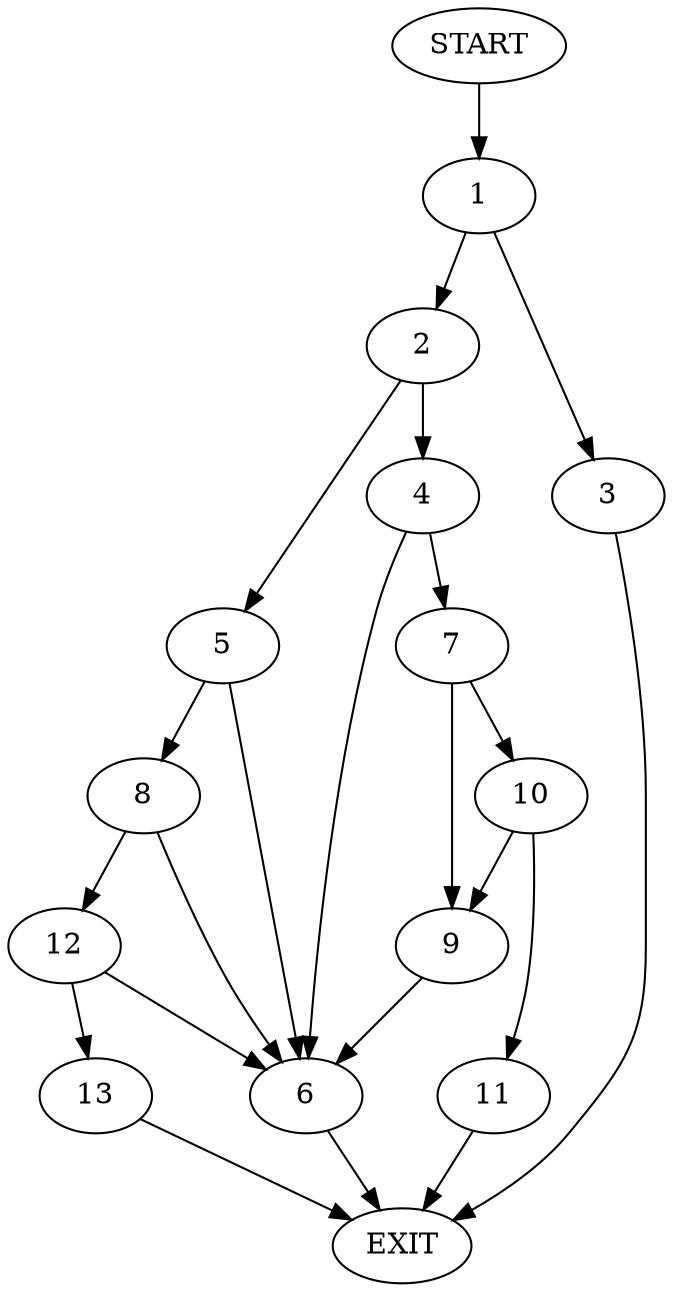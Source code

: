 digraph {
0 [label="START"]
14 [label="EXIT"]
0 -> 1
1 -> 2
1 -> 3
3 -> 14
2 -> 4
2 -> 5
4 -> 6
4 -> 7
5 -> 6
5 -> 8
6 -> 14
7 -> 9
7 -> 10
9 -> 6
10 -> 9
10 -> 11
11 -> 14
8 -> 6
8 -> 12
12 -> 6
12 -> 13
13 -> 14
}
